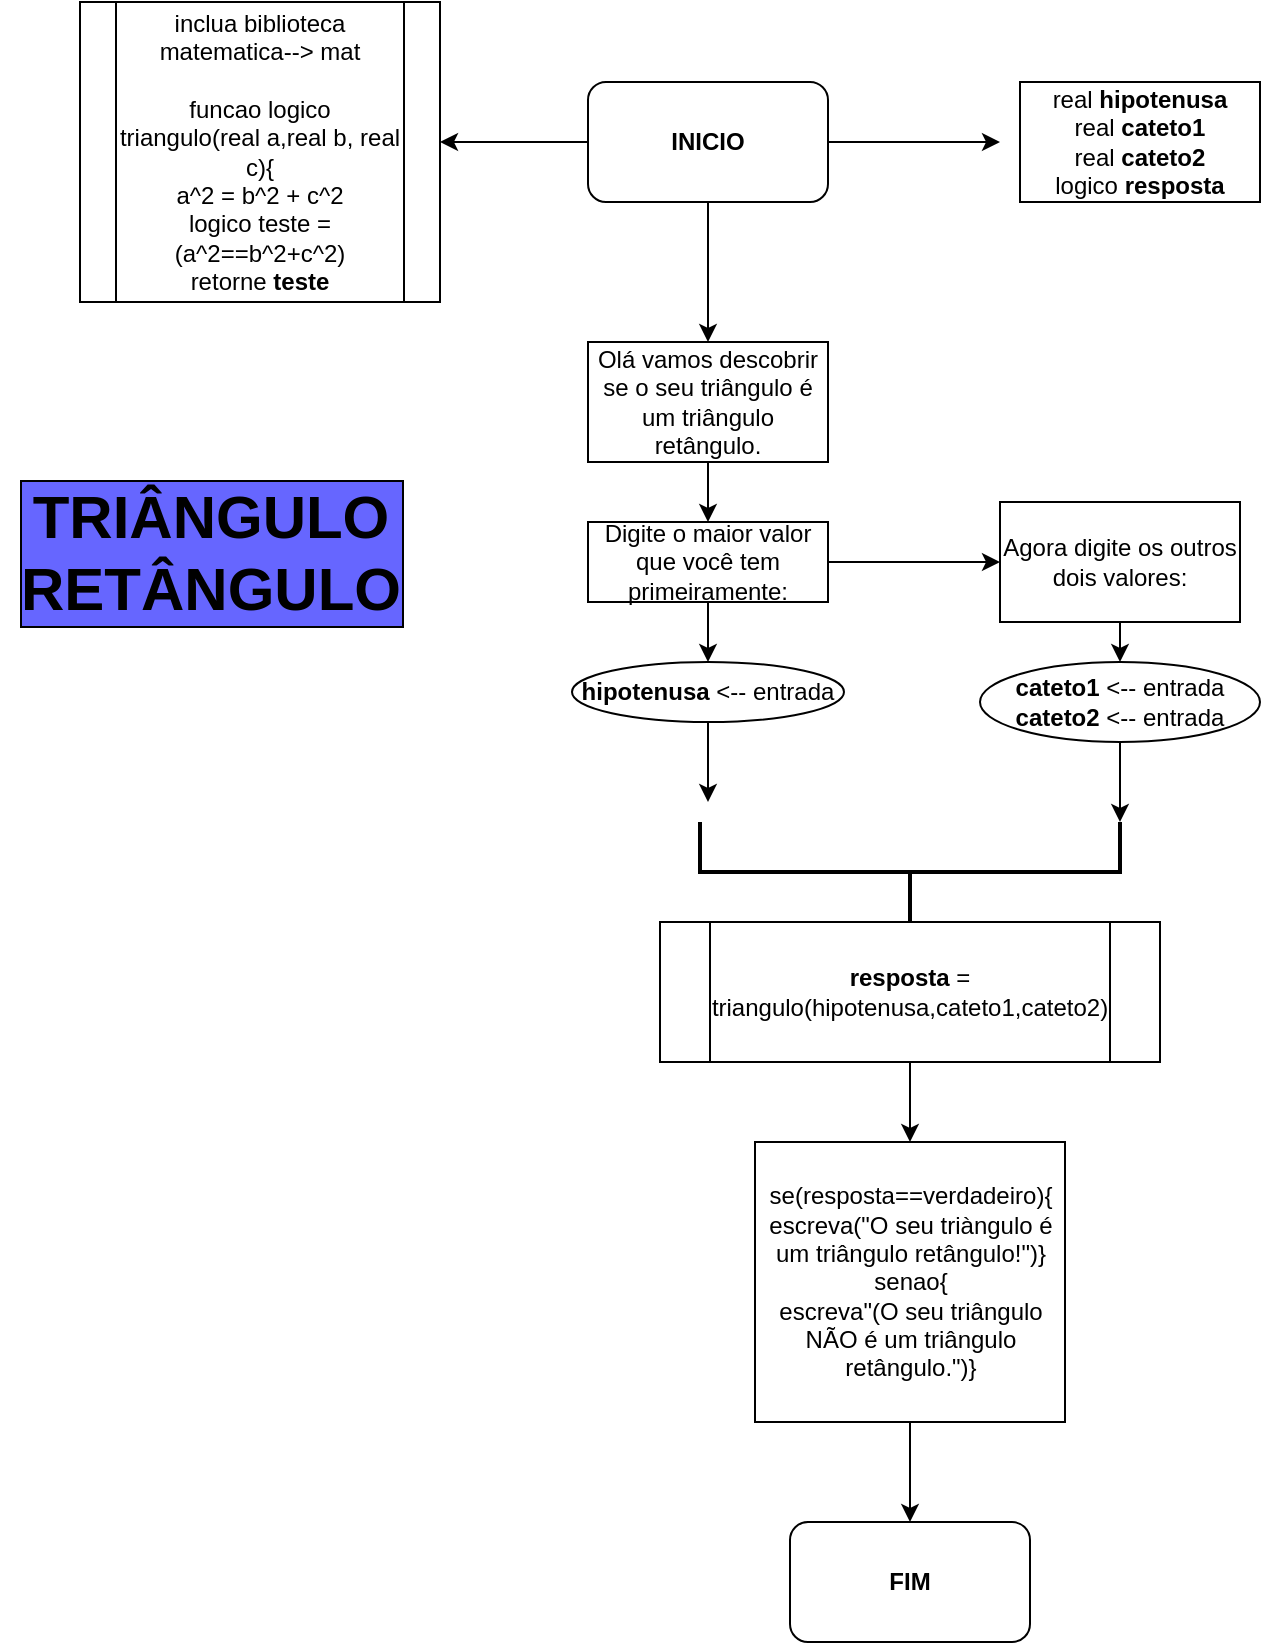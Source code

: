 <mxfile version="24.4.4" type="github">
  <diagram name="Página-1" id="GNvt4Gdq2-xz9XT1OcCQ">
    <mxGraphModel dx="880" dy="468" grid="1" gridSize="10" guides="1" tooltips="1" connect="1" arrows="1" fold="1" page="1" pageScale="1" pageWidth="827" pageHeight="1169" math="0" shadow="0">
      <root>
        <mxCell id="0" />
        <mxCell id="1" parent="0" />
        <mxCell id="gqGpyMy61kaFkxbMwFYZ-2" style="edgeStyle=orthogonalEdgeStyle;rounded=0;orthogonalLoop=1;jettySize=auto;html=1;" edge="1" parent="1" source="gqGpyMy61kaFkxbMwFYZ-1">
          <mxGeometry relative="1" as="geometry">
            <mxPoint x="280" y="100" as="targetPoint" />
          </mxGeometry>
        </mxCell>
        <mxCell id="gqGpyMy61kaFkxbMwFYZ-4" style="edgeStyle=orthogonalEdgeStyle;rounded=0;orthogonalLoop=1;jettySize=auto;html=1;" edge="1" parent="1" source="gqGpyMy61kaFkxbMwFYZ-1">
          <mxGeometry relative="1" as="geometry">
            <mxPoint x="560" y="100" as="targetPoint" />
          </mxGeometry>
        </mxCell>
        <mxCell id="gqGpyMy61kaFkxbMwFYZ-6" style="edgeStyle=orthogonalEdgeStyle;rounded=0;orthogonalLoop=1;jettySize=auto;html=1;" edge="1" parent="1" source="gqGpyMy61kaFkxbMwFYZ-1">
          <mxGeometry relative="1" as="geometry">
            <mxPoint x="414" y="200" as="targetPoint" />
          </mxGeometry>
        </mxCell>
        <mxCell id="gqGpyMy61kaFkxbMwFYZ-1" value="&lt;b&gt;INICIO&lt;/b&gt;" style="rounded=1;whiteSpace=wrap;html=1;" vertex="1" parent="1">
          <mxGeometry x="354" y="70" width="120" height="60" as="geometry" />
        </mxCell>
        <mxCell id="gqGpyMy61kaFkxbMwFYZ-3" value="inclua biblioteca matematica--&amp;gt; mat&lt;div&gt;&lt;br&gt;&lt;/div&gt;&lt;div&gt;funcao logico triangulo(real a,real b, real c){&lt;/div&gt;&lt;div&gt;a^2 = b^2 + c^2&lt;/div&gt;&lt;div&gt;logico teste = (a^2==b^2+c^2)&lt;/div&gt;&lt;div&gt;retorne &lt;b&gt;teste&lt;/b&gt;&lt;/div&gt;" style="shape=process;whiteSpace=wrap;html=1;backgroundOutline=1;" vertex="1" parent="1">
          <mxGeometry x="100" y="30" width="180" height="150" as="geometry" />
        </mxCell>
        <mxCell id="gqGpyMy61kaFkxbMwFYZ-5" value="real &lt;b&gt;hipotenusa&lt;/b&gt;&lt;div&gt;real &lt;b&gt;cateto1&lt;/b&gt;&lt;/div&gt;&lt;div&gt;real &lt;b&gt;cateto2&lt;/b&gt;&lt;/div&gt;&lt;div&gt;logico &lt;b&gt;resposta&lt;/b&gt;&lt;/div&gt;" style="rounded=0;whiteSpace=wrap;html=1;" vertex="1" parent="1">
          <mxGeometry x="570" y="70" width="120" height="60" as="geometry" />
        </mxCell>
        <mxCell id="gqGpyMy61kaFkxbMwFYZ-9" style="edgeStyle=orthogonalEdgeStyle;rounded=0;orthogonalLoop=1;jettySize=auto;html=1;" edge="1" parent="1" source="gqGpyMy61kaFkxbMwFYZ-7">
          <mxGeometry relative="1" as="geometry">
            <mxPoint x="414" y="290" as="targetPoint" />
          </mxGeometry>
        </mxCell>
        <mxCell id="gqGpyMy61kaFkxbMwFYZ-7" value="Olá vamos descobrir se o seu triângulo é um triângulo retângulo." style="rounded=0;whiteSpace=wrap;html=1;" vertex="1" parent="1">
          <mxGeometry x="354" y="200" width="120" height="60" as="geometry" />
        </mxCell>
        <mxCell id="gqGpyMy61kaFkxbMwFYZ-11" style="edgeStyle=orthogonalEdgeStyle;rounded=0;orthogonalLoop=1;jettySize=auto;html=1;" edge="1" parent="1" source="gqGpyMy61kaFkxbMwFYZ-10">
          <mxGeometry relative="1" as="geometry">
            <mxPoint x="414" y="360" as="targetPoint" />
          </mxGeometry>
        </mxCell>
        <mxCell id="gqGpyMy61kaFkxbMwFYZ-13" style="edgeStyle=orthogonalEdgeStyle;rounded=0;orthogonalLoop=1;jettySize=auto;html=1;" edge="1" parent="1" source="gqGpyMy61kaFkxbMwFYZ-10">
          <mxGeometry relative="1" as="geometry">
            <mxPoint x="560" y="310" as="targetPoint" />
          </mxGeometry>
        </mxCell>
        <mxCell id="gqGpyMy61kaFkxbMwFYZ-10" value="Digite o maior valor que você tem primeiramente:" style="rounded=0;whiteSpace=wrap;html=1;" vertex="1" parent="1">
          <mxGeometry x="354" y="290" width="120" height="40" as="geometry" />
        </mxCell>
        <mxCell id="gqGpyMy61kaFkxbMwFYZ-21" style="edgeStyle=orthogonalEdgeStyle;rounded=0;orthogonalLoop=1;jettySize=auto;html=1;" edge="1" parent="1" source="gqGpyMy61kaFkxbMwFYZ-12">
          <mxGeometry relative="1" as="geometry">
            <mxPoint x="414" y="430" as="targetPoint" />
          </mxGeometry>
        </mxCell>
        <mxCell id="gqGpyMy61kaFkxbMwFYZ-12" value="&lt;b&gt;hipotenusa &lt;/b&gt;&amp;lt;-- entrada" style="ellipse;whiteSpace=wrap;html=1;" vertex="1" parent="1">
          <mxGeometry x="346" y="360" width="136" height="30" as="geometry" />
        </mxCell>
        <mxCell id="gqGpyMy61kaFkxbMwFYZ-15" style="edgeStyle=orthogonalEdgeStyle;rounded=0;orthogonalLoop=1;jettySize=auto;html=1;" edge="1" parent="1" source="gqGpyMy61kaFkxbMwFYZ-14">
          <mxGeometry relative="1" as="geometry">
            <mxPoint x="620" y="360" as="targetPoint" />
          </mxGeometry>
        </mxCell>
        <mxCell id="gqGpyMy61kaFkxbMwFYZ-14" value="Agora digite os outros dois valores:" style="rounded=0;whiteSpace=wrap;html=1;" vertex="1" parent="1">
          <mxGeometry x="560" y="280" width="120" height="60" as="geometry" />
        </mxCell>
        <mxCell id="gqGpyMy61kaFkxbMwFYZ-16" value="&lt;b&gt;cateto1 &lt;/b&gt;&amp;lt;-- entrada&lt;div&gt;&lt;b&gt;cateto2 &lt;/b&gt;&amp;lt;-- entrada&lt;/div&gt;" style="ellipse;whiteSpace=wrap;html=1;" vertex="1" parent="1">
          <mxGeometry x="550" y="360" width="140" height="40" as="geometry" />
        </mxCell>
        <mxCell id="gqGpyMy61kaFkxbMwFYZ-17" value="" style="strokeWidth=2;html=1;shape=mxgraph.flowchart.annotation_2;align=left;labelPosition=right;pointerEvents=1;direction=north;" vertex="1" parent="1">
          <mxGeometry x="410" y="440" width="210" height="50" as="geometry" />
        </mxCell>
        <mxCell id="gqGpyMy61kaFkxbMwFYZ-18" style="edgeStyle=orthogonalEdgeStyle;rounded=0;orthogonalLoop=1;jettySize=auto;html=1;entryX=1;entryY=1;entryDx=0;entryDy=0;entryPerimeter=0;" edge="1" parent="1" source="gqGpyMy61kaFkxbMwFYZ-16" target="gqGpyMy61kaFkxbMwFYZ-17">
          <mxGeometry relative="1" as="geometry" />
        </mxCell>
        <mxCell id="gqGpyMy61kaFkxbMwFYZ-23" style="edgeStyle=orthogonalEdgeStyle;rounded=0;orthogonalLoop=1;jettySize=auto;html=1;" edge="1" parent="1" source="gqGpyMy61kaFkxbMwFYZ-22">
          <mxGeometry relative="1" as="geometry">
            <mxPoint x="515" y="600" as="targetPoint" />
          </mxGeometry>
        </mxCell>
        <mxCell id="gqGpyMy61kaFkxbMwFYZ-22" value="&lt;b&gt;resposta &lt;/b&gt;= triangulo(hipotenusa,cateto1,cateto2)" style="shape=process;whiteSpace=wrap;html=1;backgroundOutline=1;" vertex="1" parent="1">
          <mxGeometry x="390" y="490" width="250" height="70" as="geometry" />
        </mxCell>
        <mxCell id="gqGpyMy61kaFkxbMwFYZ-25" style="edgeStyle=orthogonalEdgeStyle;rounded=0;orthogonalLoop=1;jettySize=auto;html=1;" edge="1" parent="1" source="gqGpyMy61kaFkxbMwFYZ-24">
          <mxGeometry relative="1" as="geometry">
            <mxPoint x="515" y="790" as="targetPoint" />
          </mxGeometry>
        </mxCell>
        <mxCell id="gqGpyMy61kaFkxbMwFYZ-24" value="se(resposta==verdadeiro){&lt;div&gt;escreva(&quot;O seu triàngulo é um triângulo retângulo!&quot;)}&lt;/div&gt;&lt;div&gt;senao{&lt;/div&gt;&lt;div&gt;escreva&quot;(O seu triângulo NÃO é um triângulo retângulo.&quot;)}&lt;/div&gt;" style="rounded=0;whiteSpace=wrap;html=1;" vertex="1" parent="1">
          <mxGeometry x="437.5" y="600" width="155" height="140" as="geometry" />
        </mxCell>
        <mxCell id="gqGpyMy61kaFkxbMwFYZ-26" value="&lt;b&gt;FIM&lt;/b&gt;" style="rounded=1;whiteSpace=wrap;html=1;" vertex="1" parent="1">
          <mxGeometry x="455" y="790" width="120" height="60" as="geometry" />
        </mxCell>
        <mxCell id="gqGpyMy61kaFkxbMwFYZ-27" value="&lt;b style=&quot;font-size: 30px;&quot;&gt;&lt;font style=&quot;font-size: 30px;&quot;&gt;TRIÂNGULO&lt;/font&gt;&lt;/b&gt;&lt;div style=&quot;font-size: 30px;&quot;&gt;&lt;b&gt;&lt;font style=&quot;font-size: 30px;&quot;&gt;RETÂNGULO&lt;/font&gt;&lt;/b&gt;&lt;/div&gt;" style="text;html=1;align=center;verticalAlign=middle;resizable=0;points=[];autosize=1;strokeColor=none;fillColor=none;labelBorderColor=default;labelBackgroundColor=#6666FF;" vertex="1" parent="1">
          <mxGeometry x="60" y="260" width="210" height="90" as="geometry" />
        </mxCell>
      </root>
    </mxGraphModel>
  </diagram>
</mxfile>
